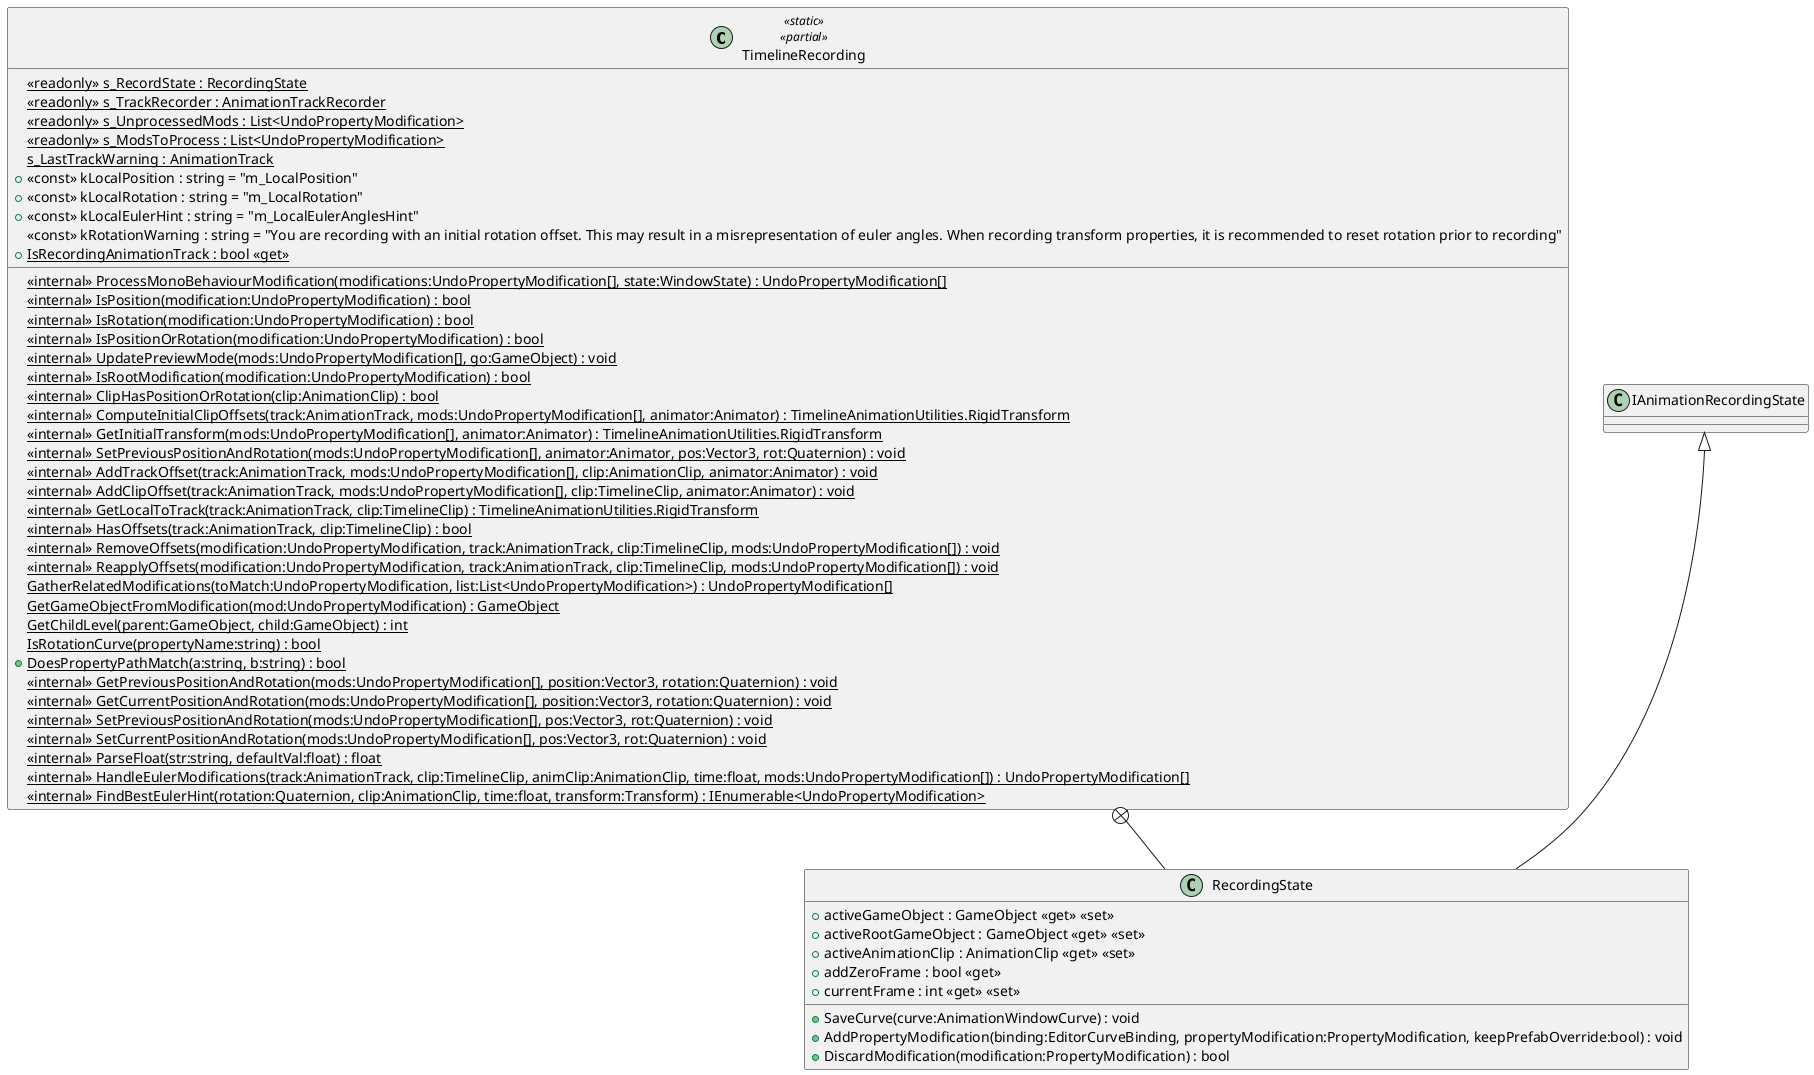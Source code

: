 @startuml
class TimelineRecording <<static>> <<partial>> {
    {static} <<readonly>> s_RecordState : RecordingState
    {static} <<readonly>> s_TrackRecorder : AnimationTrackRecorder
    {static} <<readonly>> s_UnprocessedMods : List<UndoPropertyModification>
    {static} <<readonly>> s_ModsToProcess : List<UndoPropertyModification>
    {static} s_LastTrackWarning : AnimationTrack
    + <<const>> kLocalPosition : string = "m_LocalPosition"
    + <<const>> kLocalRotation : string = "m_LocalRotation"
    + <<const>> kLocalEulerHint : string = "m_LocalEulerAnglesHint"
    <<const>> kRotationWarning : string = "You are recording with an initial rotation offset. This may result in a misrepresentation of euler angles. When recording transform properties, it is recommended to reset rotation prior to recording"
    + {static} IsRecordingAnimationTrack : bool <<get>>
    <<internal>> {static} ProcessMonoBehaviourModification(modifications:UndoPropertyModification[], state:WindowState) : UndoPropertyModification[]
    <<internal>> {static} IsPosition(modification:UndoPropertyModification) : bool
    <<internal>> {static} IsRotation(modification:UndoPropertyModification) : bool
    <<internal>> {static} IsPositionOrRotation(modification:UndoPropertyModification) : bool
    <<internal>> {static} UpdatePreviewMode(mods:UndoPropertyModification[], go:GameObject) : void
    <<internal>> {static} IsRootModification(modification:UndoPropertyModification) : bool
    <<internal>> {static} ClipHasPositionOrRotation(clip:AnimationClip) : bool
    <<internal>> {static} ComputeInitialClipOffsets(track:AnimationTrack, mods:UndoPropertyModification[], animator:Animator) : TimelineAnimationUtilities.RigidTransform
    <<internal>> {static} GetInitialTransform(mods:UndoPropertyModification[], animator:Animator) : TimelineAnimationUtilities.RigidTransform
    <<internal>> {static} SetPreviousPositionAndRotation(mods:UndoPropertyModification[], animator:Animator, pos:Vector3, rot:Quaternion) : void
    <<internal>> {static} AddTrackOffset(track:AnimationTrack, mods:UndoPropertyModification[], clip:AnimationClip, animator:Animator) : void
    <<internal>> {static} AddClipOffset(track:AnimationTrack, mods:UndoPropertyModification[], clip:TimelineClip, animator:Animator) : void
    <<internal>> {static} GetLocalToTrack(track:AnimationTrack, clip:TimelineClip) : TimelineAnimationUtilities.RigidTransform
    <<internal>> {static} HasOffsets(track:AnimationTrack, clip:TimelineClip) : bool
    <<internal>> {static} RemoveOffsets(modification:UndoPropertyModification, track:AnimationTrack, clip:TimelineClip, mods:UndoPropertyModification[]) : void
    <<internal>> {static} ReapplyOffsets(modification:UndoPropertyModification, track:AnimationTrack, clip:TimelineClip, mods:UndoPropertyModification[]) : void
    {static} GatherRelatedModifications(toMatch:UndoPropertyModification, list:List<UndoPropertyModification>) : UndoPropertyModification[]
    {static} GetGameObjectFromModification(mod:UndoPropertyModification) : GameObject
    {static} GetChildLevel(parent:GameObject, child:GameObject) : int
    {static} IsRotationCurve(propertyName:string) : bool
    + {static} DoesPropertyPathMatch(a:string, b:string) : bool
    <<internal>> {static} GetPreviousPositionAndRotation(mods:UndoPropertyModification[], position:Vector3, rotation:Quaternion) : void
    <<internal>> {static} GetCurrentPositionAndRotation(mods:UndoPropertyModification[], position:Vector3, rotation:Quaternion) : void
    <<internal>> {static} SetPreviousPositionAndRotation(mods:UndoPropertyModification[], pos:Vector3, rot:Quaternion) : void
    <<internal>> {static} SetCurrentPositionAndRotation(mods:UndoPropertyModification[], pos:Vector3, rot:Quaternion) : void
    <<internal>> {static} ParseFloat(str:string, defaultVal:float) : float
    <<internal>> {static} HandleEulerModifications(track:AnimationTrack, clip:TimelineClip, animClip:AnimationClip, time:float, mods:UndoPropertyModification[]) : UndoPropertyModification[]
    <<internal>> {static} FindBestEulerHint(rotation:Quaternion, clip:AnimationClip, time:float, transform:Transform) : IEnumerable<UndoPropertyModification>
}
class RecordingState {
    + activeGameObject : GameObject <<get>> <<set>>
    + activeRootGameObject : GameObject <<get>> <<set>>
    + activeAnimationClip : AnimationClip <<get>> <<set>>
    + SaveCurve(curve:AnimationWindowCurve) : void
    + AddPropertyModification(binding:EditorCurveBinding, propertyModification:PropertyModification, keepPrefabOverride:bool) : void
    + addZeroFrame : bool <<get>>
    + currentFrame : int <<get>> <<set>>
    + DiscardModification(modification:PropertyModification) : bool
}
TimelineRecording +-- RecordingState
IAnimationRecordingState <|-- RecordingState
@enduml
